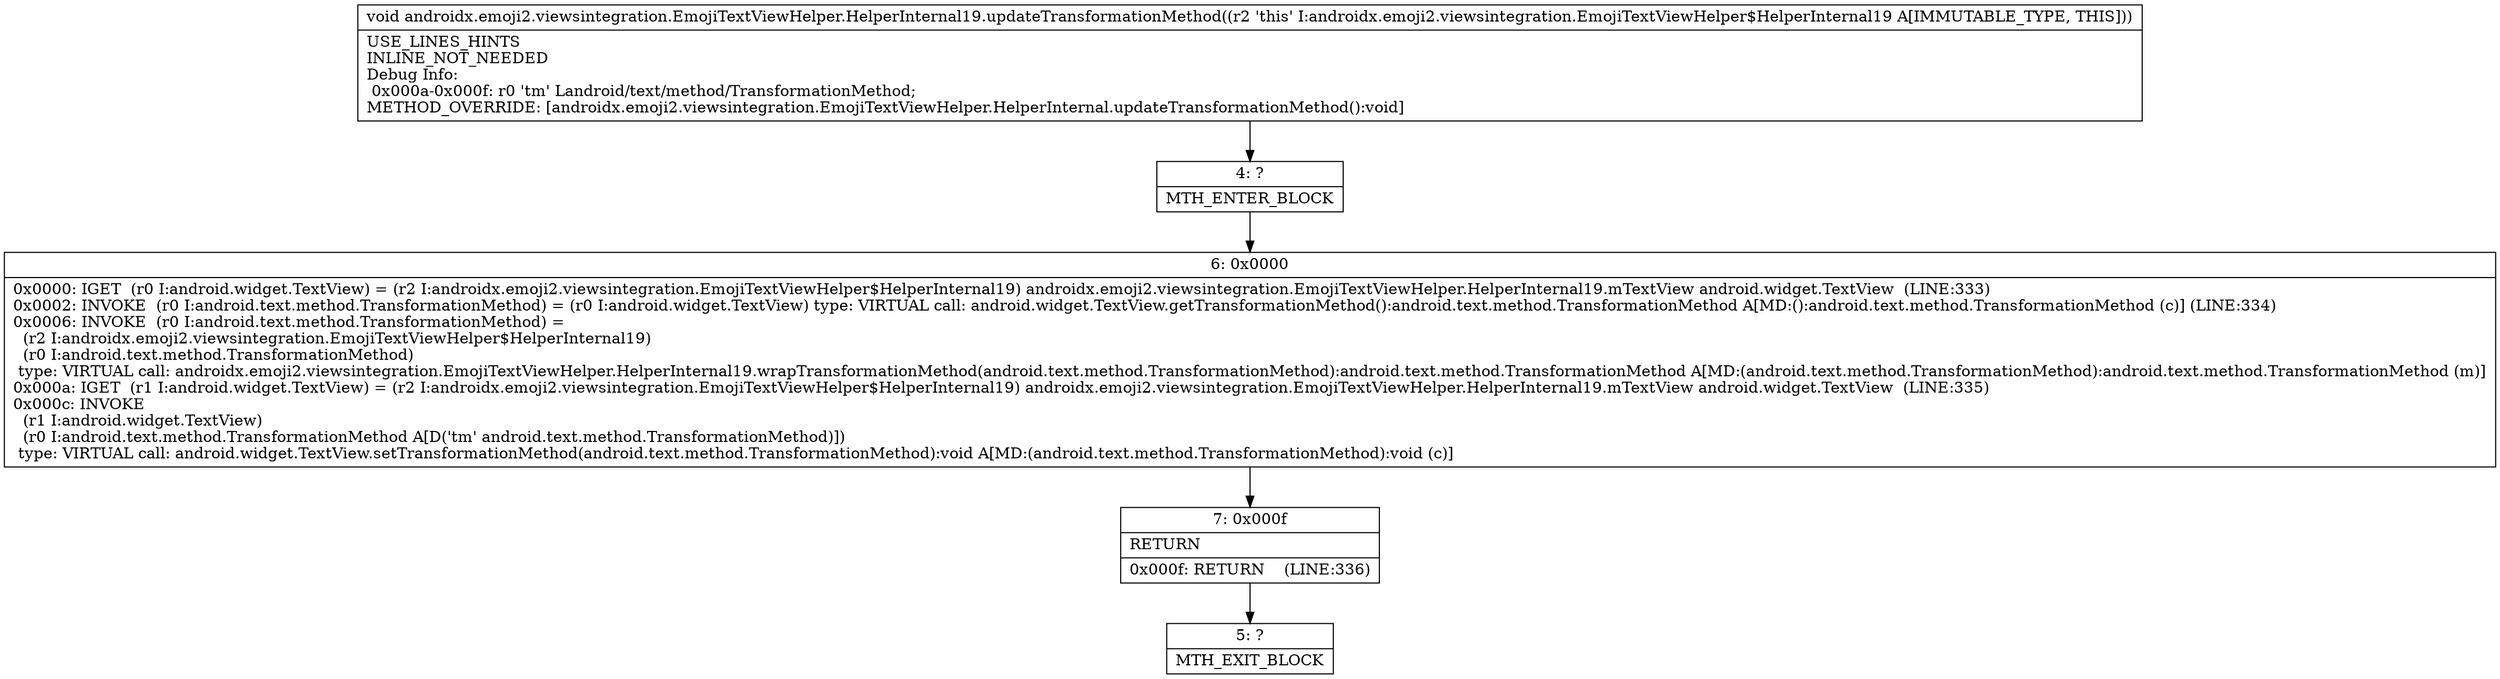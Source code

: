digraph "CFG forandroidx.emoji2.viewsintegration.EmojiTextViewHelper.HelperInternal19.updateTransformationMethod()V" {
Node_4 [shape=record,label="{4\:\ ?|MTH_ENTER_BLOCK\l}"];
Node_6 [shape=record,label="{6\:\ 0x0000|0x0000: IGET  (r0 I:android.widget.TextView) = (r2 I:androidx.emoji2.viewsintegration.EmojiTextViewHelper$HelperInternal19) androidx.emoji2.viewsintegration.EmojiTextViewHelper.HelperInternal19.mTextView android.widget.TextView  (LINE:333)\l0x0002: INVOKE  (r0 I:android.text.method.TransformationMethod) = (r0 I:android.widget.TextView) type: VIRTUAL call: android.widget.TextView.getTransformationMethod():android.text.method.TransformationMethod A[MD:():android.text.method.TransformationMethod (c)] (LINE:334)\l0x0006: INVOKE  (r0 I:android.text.method.TransformationMethod) = \l  (r2 I:androidx.emoji2.viewsintegration.EmojiTextViewHelper$HelperInternal19)\l  (r0 I:android.text.method.TransformationMethod)\l type: VIRTUAL call: androidx.emoji2.viewsintegration.EmojiTextViewHelper.HelperInternal19.wrapTransformationMethod(android.text.method.TransformationMethod):android.text.method.TransformationMethod A[MD:(android.text.method.TransformationMethod):android.text.method.TransformationMethod (m)]\l0x000a: IGET  (r1 I:android.widget.TextView) = (r2 I:androidx.emoji2.viewsintegration.EmojiTextViewHelper$HelperInternal19) androidx.emoji2.viewsintegration.EmojiTextViewHelper.HelperInternal19.mTextView android.widget.TextView  (LINE:335)\l0x000c: INVOKE  \l  (r1 I:android.widget.TextView)\l  (r0 I:android.text.method.TransformationMethod A[D('tm' android.text.method.TransformationMethod)])\l type: VIRTUAL call: android.widget.TextView.setTransformationMethod(android.text.method.TransformationMethod):void A[MD:(android.text.method.TransformationMethod):void (c)]\l}"];
Node_7 [shape=record,label="{7\:\ 0x000f|RETURN\l|0x000f: RETURN    (LINE:336)\l}"];
Node_5 [shape=record,label="{5\:\ ?|MTH_EXIT_BLOCK\l}"];
MethodNode[shape=record,label="{void androidx.emoji2.viewsintegration.EmojiTextViewHelper.HelperInternal19.updateTransformationMethod((r2 'this' I:androidx.emoji2.viewsintegration.EmojiTextViewHelper$HelperInternal19 A[IMMUTABLE_TYPE, THIS]))  | USE_LINES_HINTS\lINLINE_NOT_NEEDED\lDebug Info:\l  0x000a\-0x000f: r0 'tm' Landroid\/text\/method\/TransformationMethod;\lMETHOD_OVERRIDE: [androidx.emoji2.viewsintegration.EmojiTextViewHelper.HelperInternal.updateTransformationMethod():void]\l}"];
MethodNode -> Node_4;Node_4 -> Node_6;
Node_6 -> Node_7;
Node_7 -> Node_5;
}

